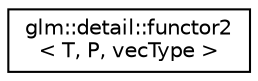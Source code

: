 digraph "Graphical Class Hierarchy"
{
  edge [fontname="Helvetica",fontsize="10",labelfontname="Helvetica",labelfontsize="10"];
  node [fontname="Helvetica",fontsize="10",shape=record];
  rankdir="LR";
  Node1 [label="glm::detail::functor2\l\< T, P, vecType \>",height=0.2,width=0.4,color="black", fillcolor="white", style="filled",URL="$structglm_1_1detail_1_1functor2.html"];
}
